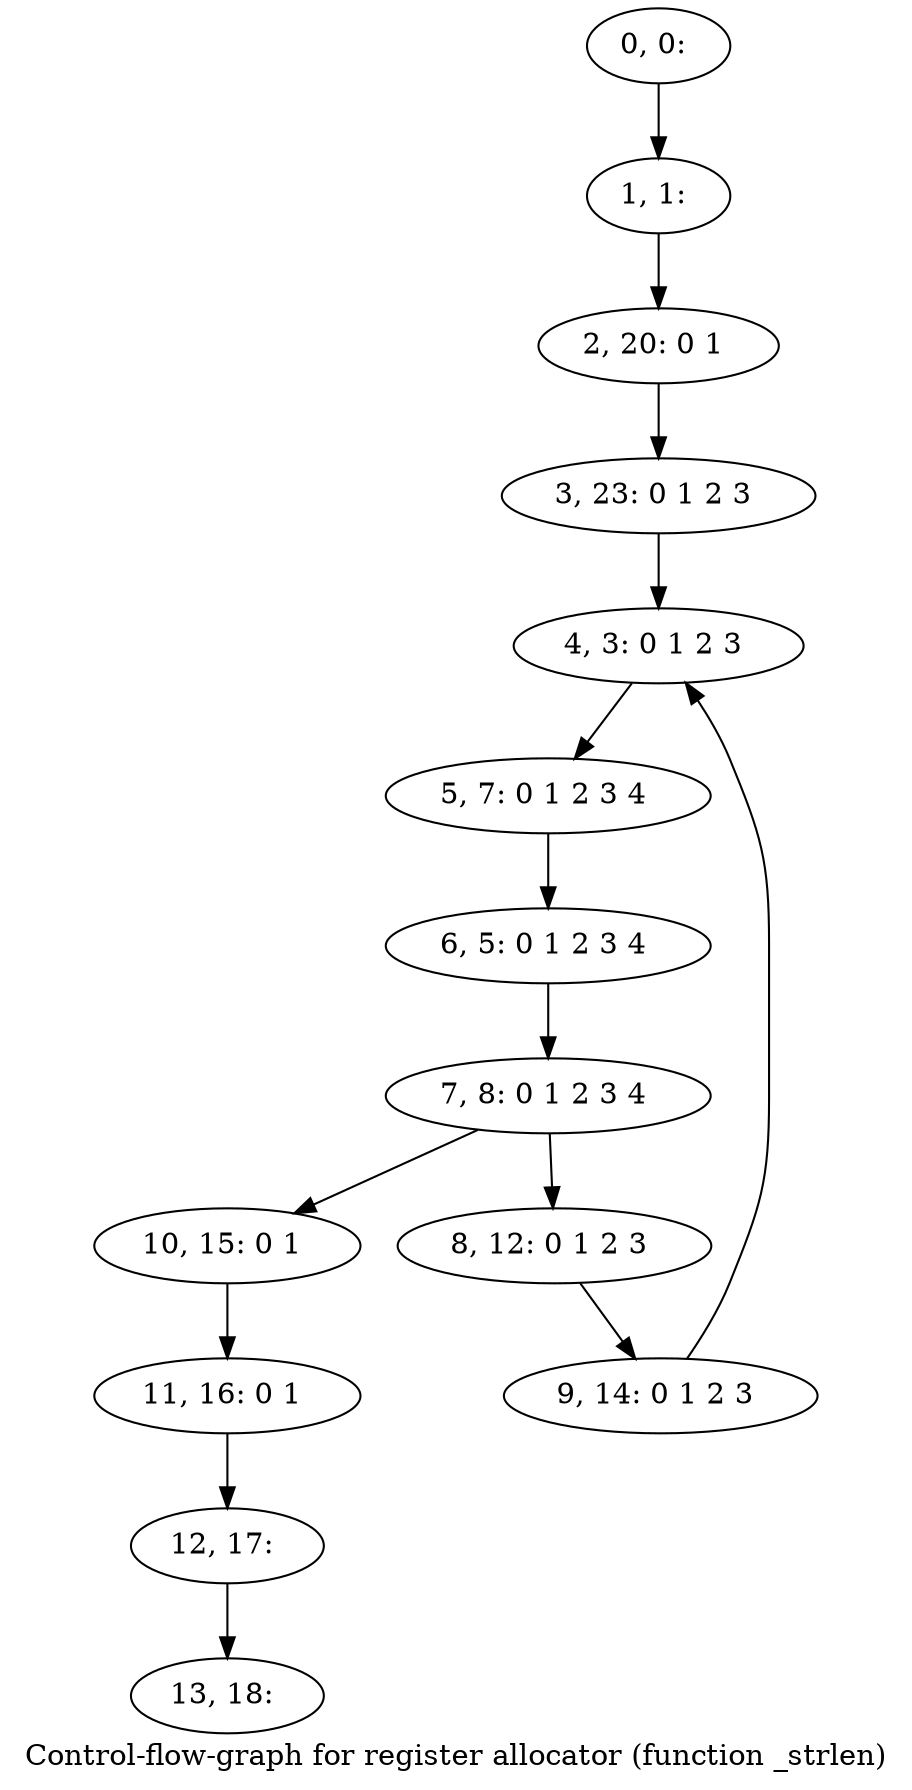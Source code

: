 digraph G {
graph [label="Control-flow-graph for register allocator (function _strlen)"]
0[label="0, 0: "];
1[label="1, 1: "];
2[label="2, 20: 0 1 "];
3[label="3, 23: 0 1 2 3 "];
4[label="4, 3: 0 1 2 3 "];
5[label="5, 7: 0 1 2 3 4 "];
6[label="6, 5: 0 1 2 3 4 "];
7[label="7, 8: 0 1 2 3 4 "];
8[label="8, 12: 0 1 2 3 "];
9[label="9, 14: 0 1 2 3 "];
10[label="10, 15: 0 1 "];
11[label="11, 16: 0 1 "];
12[label="12, 17: "];
13[label="13, 18: "];
0->1 ;
1->2 ;
2->3 ;
3->4 ;
4->5 ;
5->6 ;
6->7 ;
7->8 ;
7->10 ;
8->9 ;
9->4 ;
10->11 ;
11->12 ;
12->13 ;
}
